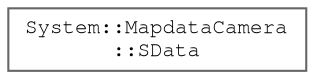 digraph "Graphical Class Hierarchy"
{
 // LATEX_PDF_SIZE
  bgcolor="transparent";
  edge [fontname=FreeMono,fontsize=10,labelfontname=FreeMono,labelfontsize=10];
  node [fontname=FreeMono,fontsize=10,shape=box,height=0.2,width=0.4];
  rankdir="LR";
  Node0 [label="System::MapdataCamera\l::SData",height=0.2,width=0.4,color="grey40", fillcolor="white", style="filled",URL="$class_system_1_1_mapdata_camera.html#struct_system_1_1_mapdata_camera_1_1_s_data",tooltip=" "];
}
